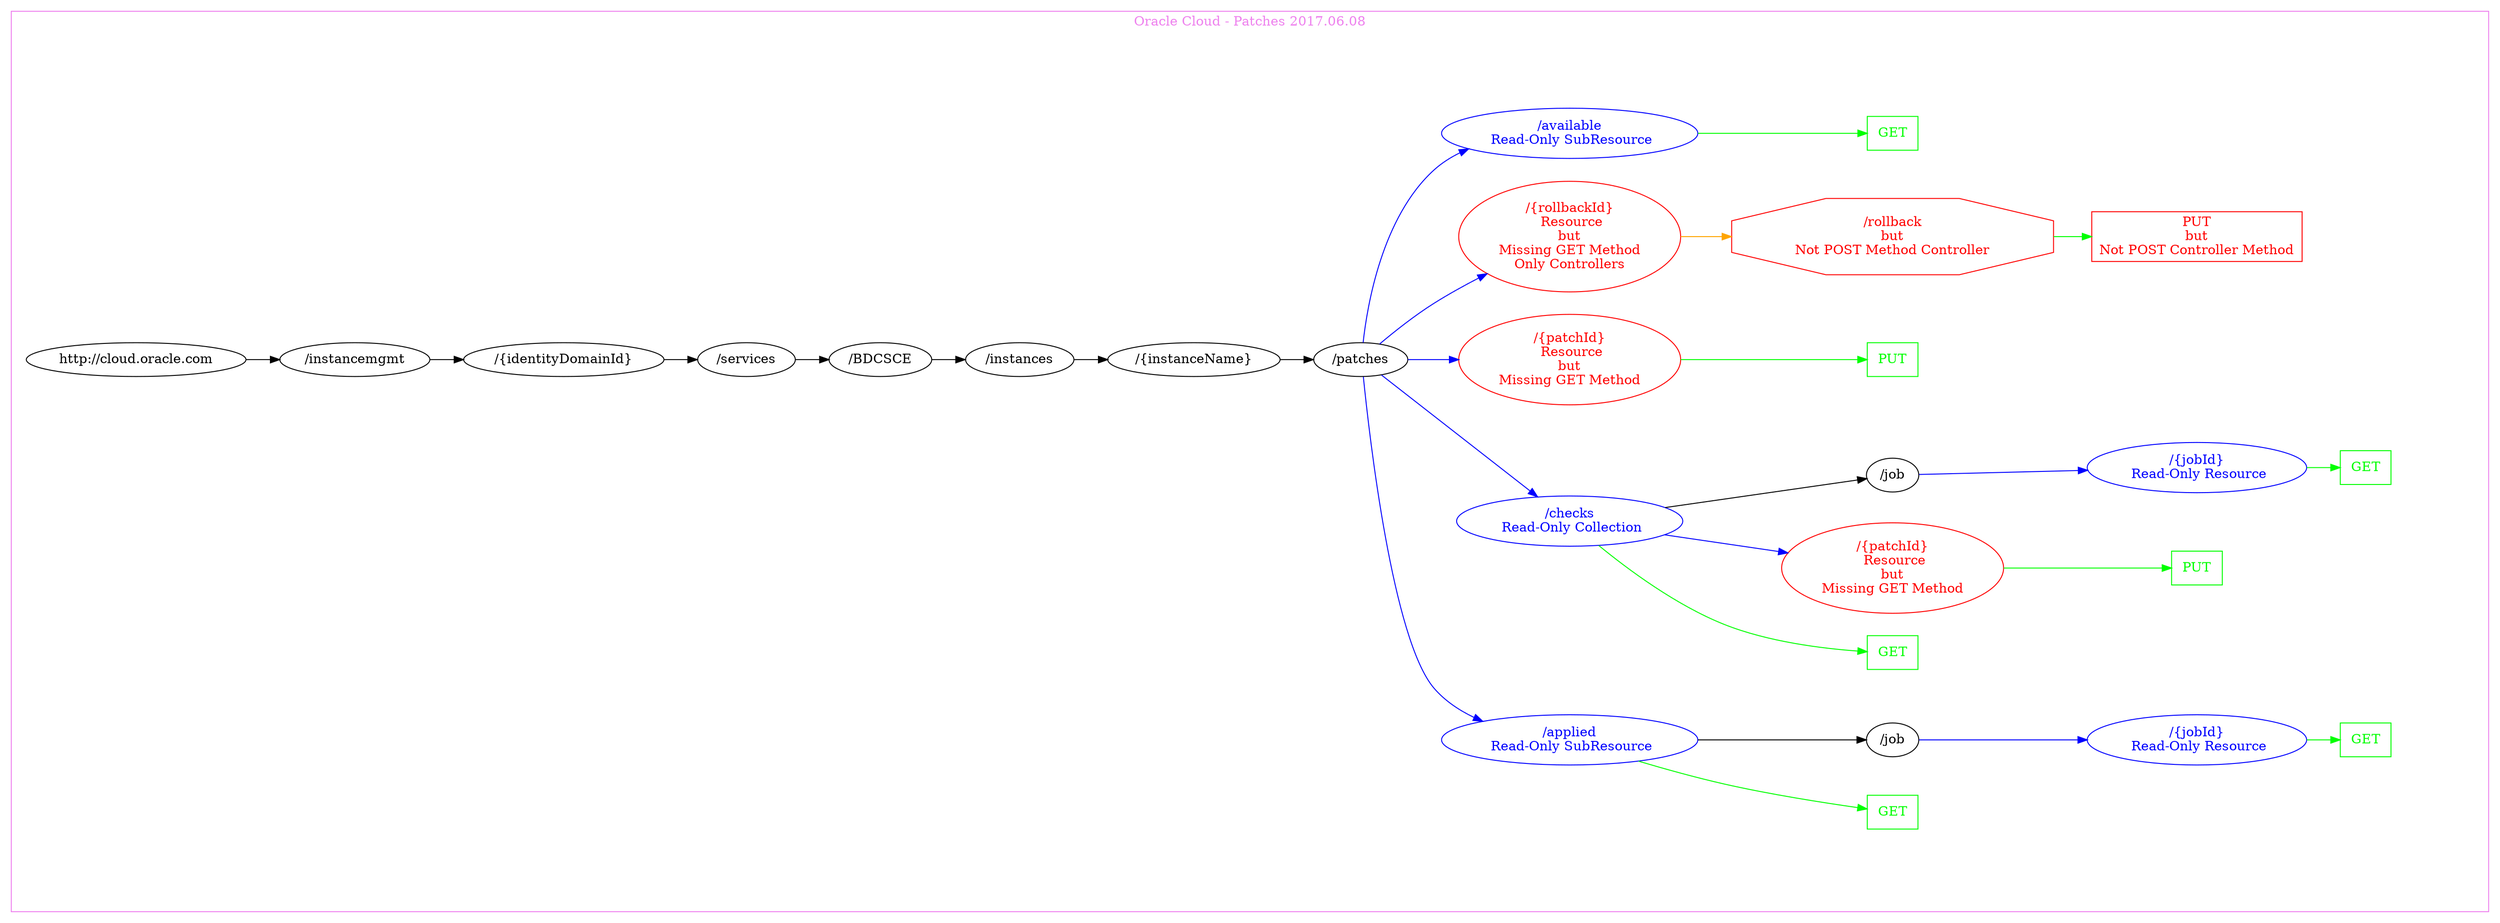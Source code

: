 digraph Cloud_Computing_REST_API {
rankdir="LR";
subgraph cluster_0 {
label="Oracle Cloud - Patches 2017.06.08"
color=violet
fontcolor=violet
subgraph cluster_1 {
label=""
color=white
fontcolor=white
node1 [label="http://cloud.oracle.com", shape="ellipse", color="black", fontcolor="black"]
node1 -> node2 [color="black", fontcolor="black"]
subgraph cluster_2 {
label=""
color=white
fontcolor=white
node2 [label="/instancemgmt", shape="ellipse", color="black", fontcolor="black"]
node2 -> node3 [color="black", fontcolor="black"]
subgraph cluster_3 {
label=""
color=white
fontcolor=white
node3 [label="/{identityDomainId}", shape="ellipse", color="black", fontcolor="black"]
node3 -> node4 [color="black", fontcolor="black"]
subgraph cluster_4 {
label=""
color=white
fontcolor=white
node4 [label="/services", shape="ellipse", color="black", fontcolor="black"]
node4 -> node5 [color="black", fontcolor="black"]
subgraph cluster_5 {
label=""
color=white
fontcolor=white
node5 [label="/BDCSCE", shape="ellipse", color="black", fontcolor="black"]
node5 -> node6 [color="black", fontcolor="black"]
subgraph cluster_6 {
label=""
color=white
fontcolor=white
node6 [label="/instances", shape="ellipse", color="black", fontcolor="black"]
node6 -> node7 [color="black", fontcolor="black"]
subgraph cluster_7 {
label=""
color=white
fontcolor=white
node7 [label="/{instanceName}", shape="ellipse", color="black", fontcolor="black"]
node7 -> node8 [color="black", fontcolor="black"]
subgraph cluster_8 {
label=""
color=white
fontcolor=white
node8 [label="/patches", shape="ellipse", color="black", fontcolor="black"]
node8 -> node9 [color="blue", fontcolor="blue"]
subgraph cluster_9 {
label=""
color=white
fontcolor=white
node9 [label="/applied\n Read-Only SubResource", shape="ellipse", color="blue", fontcolor="blue"]
node9 -> node10 [color="green", fontcolor="green"]
subgraph cluster_10 {
label=""
color=white
fontcolor=white
node10 [label="GET", shape="box", color="green", fontcolor="green"]
}
node9 -> node11 [color="black", fontcolor="black"]
subgraph cluster_11 {
label=""
color=white
fontcolor=white
node11 [label="/job", shape="ellipse", color="black", fontcolor="black"]
node11 -> node12 [color="blue", fontcolor="blue"]
subgraph cluster_12 {
label=""
color=white
fontcolor=white
node12 [label="/{jobId}\n Read-Only Resource", shape="ellipse", color="blue", fontcolor="blue"]
node12 -> node13 [color="green", fontcolor="green"]
subgraph cluster_13 {
label=""
color=white
fontcolor=white
node13 [label="GET", shape="box", color="green", fontcolor="green"]
}
}
}
}
node8 -> node14 [color="blue", fontcolor="blue"]
subgraph cluster_14 {
label=""
color=white
fontcolor=white
node14 [label="/checks\n Read-Only Collection", shape="ellipse", color="blue", fontcolor="blue"]
node14 -> node15 [color="green", fontcolor="green"]
subgraph cluster_15 {
label=""
color=white
fontcolor=white
node15 [label="GET", shape="box", color="green", fontcolor="green"]
}
node14 -> node16 [color="blue", fontcolor="blue"]
subgraph cluster_16 {
label=""
color=white
fontcolor=white
node16 [label="/{patchId}\n Resource\nbut\nMissing GET Method", shape="ellipse", color="red", fontcolor="red"]
node16 -> node17 [color="green", fontcolor="green"]
subgraph cluster_17 {
label=""
color=white
fontcolor=white
node17 [label="PUT", shape="box", color="green", fontcolor="green"]
}
}
node14 -> node18 [color="black", fontcolor="black"]
subgraph cluster_18 {
label=""
color=white
fontcolor=white
node18 [label="/job", shape="ellipse", color="black", fontcolor="black"]
node18 -> node19 [color="blue", fontcolor="blue"]
subgraph cluster_19 {
label=""
color=white
fontcolor=white
node19 [label="/{jobId}\n Read-Only Resource", shape="ellipse", color="blue", fontcolor="blue"]
node19 -> node20 [color="green", fontcolor="green"]
subgraph cluster_20 {
label=""
color=white
fontcolor=white
node20 [label="GET", shape="box", color="green", fontcolor="green"]
}
}
}
}
node8 -> node21 [color="blue", fontcolor="blue"]
subgraph cluster_21 {
label=""
color=white
fontcolor=white
node21 [label="/{patchId}\n Resource\nbut\nMissing GET Method", shape="ellipse", color="red", fontcolor="red"]
node21 -> node22 [color="green", fontcolor="green"]
subgraph cluster_22 {
label=""
color=white
fontcolor=white
node22 [label="PUT", shape="box", color="green", fontcolor="green"]
}
}
node8 -> node23 [color="blue", fontcolor="blue"]
subgraph cluster_23 {
label=""
color=white
fontcolor=white
node23 [label="/{rollbackId}\n Resource\nbut\nMissing GET Method\nOnly Controllers", shape="ellipse", color="red", fontcolor="red"]
node23 -> node24 [color="orange", fontcolor="orange"]
subgraph cluster_24 {
label=""
color=white
fontcolor=white
node24 [label="/rollback\nbut\nNot POST Method Controller", shape="octagon", color="red", fontcolor="red"]
node24 -> node25 [color="green", fontcolor="green"]
subgraph cluster_25 {
label=""
color=white
fontcolor=white
node25 [label="PUT\nbut\nNot POST Controller Method", shape="box", color="red", fontcolor="red"]
}
}
}
node8 -> node26 [color="blue", fontcolor="blue"]
subgraph cluster_26 {
label=""
color=white
fontcolor=white
node26 [label="/available\n Read-Only SubResource", shape="ellipse", color="blue", fontcolor="blue"]
node26 -> node27 [color="green", fontcolor="green"]
subgraph cluster_27 {
label=""
color=white
fontcolor=white
node27 [label="GET", shape="box", color="green", fontcolor="green"]
}
}
}
}
}
}
}
}
}
}
}
}
